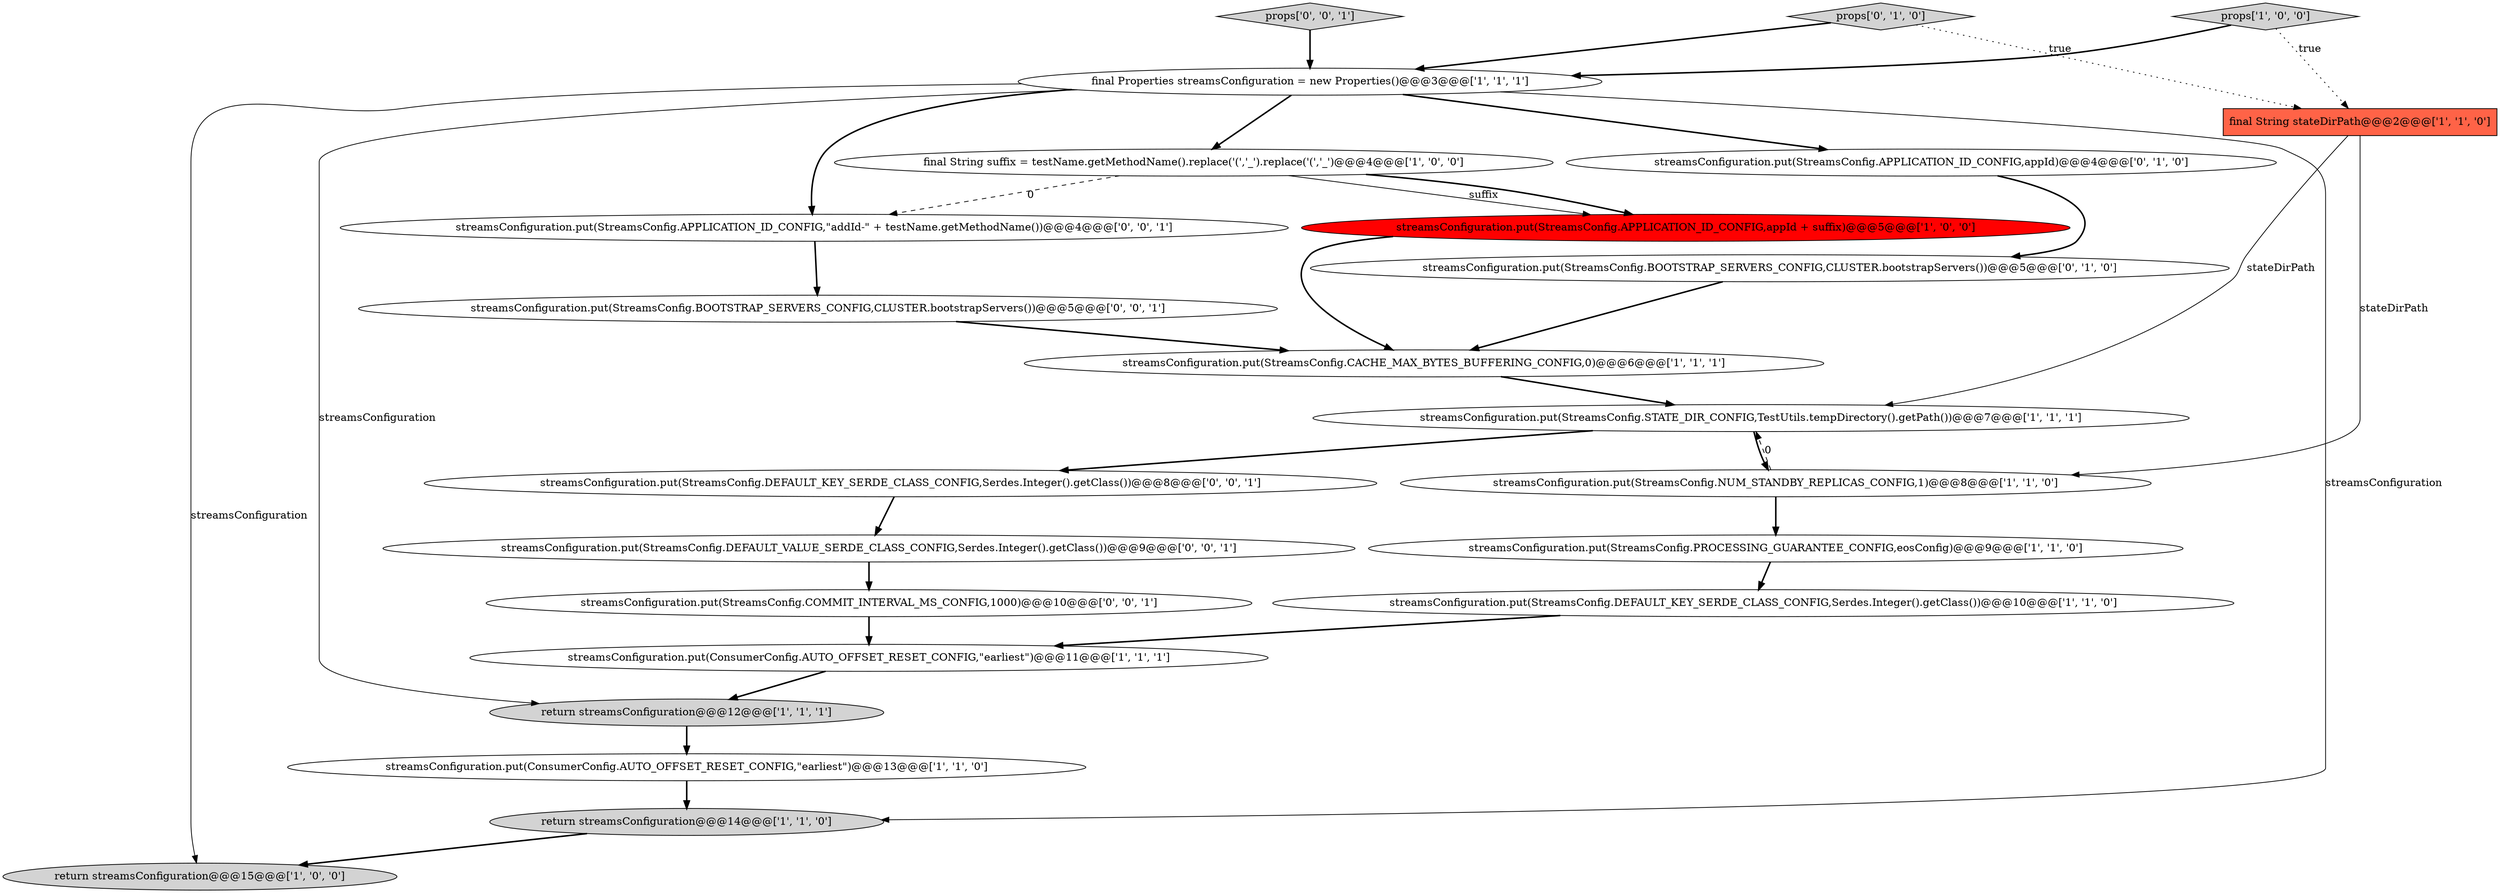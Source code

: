 digraph {
16 [style = filled, label = "streamsConfiguration.put(StreamsConfig.BOOTSTRAP_SERVERS_CONFIG,CLUSTER.bootstrapServers())@@@5@@@['0', '1', '0']", fillcolor = white, shape = ellipse image = "AAA0AAABBB2BBB"];
0 [style = filled, label = "final String suffix = testName.getMethodName().replace('(','_').replace('(','_')@@@4@@@['1', '0', '0']", fillcolor = white, shape = ellipse image = "AAA0AAABBB1BBB"];
18 [style = filled, label = "streamsConfiguration.put(StreamsConfig.DEFAULT_VALUE_SERDE_CLASS_CONFIG,Serdes.Integer().getClass())@@@9@@@['0', '0', '1']", fillcolor = white, shape = ellipse image = "AAA0AAABBB3BBB"];
11 [style = filled, label = "props['1', '0', '0']", fillcolor = lightgray, shape = diamond image = "AAA0AAABBB1BBB"];
6 [style = filled, label = "streamsConfiguration.put(StreamsConfig.CACHE_MAX_BYTES_BUFFERING_CONFIG,0)@@@6@@@['1', '1', '1']", fillcolor = white, shape = ellipse image = "AAA0AAABBB1BBB"];
19 [style = filled, label = "streamsConfiguration.put(StreamsConfig.BOOTSTRAP_SERVERS_CONFIG,CLUSTER.bootstrapServers())@@@5@@@['0', '0', '1']", fillcolor = white, shape = ellipse image = "AAA0AAABBB3BBB"];
8 [style = filled, label = "streamsConfiguration.put(ConsumerConfig.AUTO_OFFSET_RESET_CONFIG,\"earliest\")@@@13@@@['1', '1', '0']", fillcolor = white, shape = ellipse image = "AAA0AAABBB1BBB"];
4 [style = filled, label = "streamsConfiguration.put(StreamsConfig.STATE_DIR_CONFIG,TestUtils.tempDirectory().getPath())@@@7@@@['1', '1', '1']", fillcolor = white, shape = ellipse image = "AAA0AAABBB1BBB"];
13 [style = filled, label = "streamsConfiguration.put(StreamsConfig.DEFAULT_KEY_SERDE_CLASS_CONFIG,Serdes.Integer().getClass())@@@10@@@['1', '1', '0']", fillcolor = white, shape = ellipse image = "AAA0AAABBB1BBB"];
10 [style = filled, label = "streamsConfiguration.put(StreamsConfig.APPLICATION_ID_CONFIG,appId + suffix)@@@5@@@['1', '0', '0']", fillcolor = red, shape = ellipse image = "AAA1AAABBB1BBB"];
3 [style = filled, label = "return streamsConfiguration@@@12@@@['1', '1', '1']", fillcolor = lightgray, shape = ellipse image = "AAA0AAABBB1BBB"];
23 [style = filled, label = "streamsConfiguration.put(StreamsConfig.DEFAULT_KEY_SERDE_CLASS_CONFIG,Serdes.Integer().getClass())@@@8@@@['0', '0', '1']", fillcolor = white, shape = ellipse image = "AAA0AAABBB3BBB"];
7 [style = filled, label = "streamsConfiguration.put(StreamsConfig.PROCESSING_GUARANTEE_CONFIG,eosConfig)@@@9@@@['1', '1', '0']", fillcolor = white, shape = ellipse image = "AAA0AAABBB1BBB"];
2 [style = filled, label = "streamsConfiguration.put(ConsumerConfig.AUTO_OFFSET_RESET_CONFIG,\"earliest\")@@@11@@@['1', '1', '1']", fillcolor = white, shape = ellipse image = "AAA0AAABBB1BBB"];
9 [style = filled, label = "final Properties streamsConfiguration = new Properties()@@@3@@@['1', '1', '1']", fillcolor = white, shape = ellipse image = "AAA0AAABBB1BBB"];
12 [style = filled, label = "return streamsConfiguration@@@15@@@['1', '0', '0']", fillcolor = lightgray, shape = ellipse image = "AAA0AAABBB1BBB"];
14 [style = filled, label = "streamsConfiguration.put(StreamsConfig.NUM_STANDBY_REPLICAS_CONFIG,1)@@@8@@@['1', '1', '0']", fillcolor = white, shape = ellipse image = "AAA0AAABBB1BBB"];
15 [style = filled, label = "props['0', '1', '0']", fillcolor = lightgray, shape = diamond image = "AAA0AAABBB2BBB"];
17 [style = filled, label = "streamsConfiguration.put(StreamsConfig.APPLICATION_ID_CONFIG,appId)@@@4@@@['0', '1', '0']", fillcolor = white, shape = ellipse image = "AAA0AAABBB2BBB"];
1 [style = filled, label = "return streamsConfiguration@@@14@@@['1', '1', '0']", fillcolor = lightgray, shape = ellipse image = "AAA0AAABBB1BBB"];
20 [style = filled, label = "streamsConfiguration.put(StreamsConfig.COMMIT_INTERVAL_MS_CONFIG,1000)@@@10@@@['0', '0', '1']", fillcolor = white, shape = ellipse image = "AAA0AAABBB3BBB"];
5 [style = filled, label = "final String stateDirPath@@@2@@@['1', '1', '0']", fillcolor = tomato, shape = box image = "AAA0AAABBB1BBB"];
21 [style = filled, label = "streamsConfiguration.put(StreamsConfig.APPLICATION_ID_CONFIG,\"addId-\" + testName.getMethodName())@@@4@@@['0', '0', '1']", fillcolor = white, shape = ellipse image = "AAA0AAABBB3BBB"];
22 [style = filled, label = "props['0', '0', '1']", fillcolor = lightgray, shape = diamond image = "AAA0AAABBB3BBB"];
7->13 [style = bold, label=""];
15->5 [style = dotted, label="true"];
4->14 [style = bold, label=""];
9->0 [style = bold, label=""];
21->19 [style = bold, label=""];
0->10 [style = solid, label="suffix"];
16->6 [style = bold, label=""];
2->3 [style = bold, label=""];
22->9 [style = bold, label=""];
5->4 [style = solid, label="stateDirPath"];
9->17 [style = bold, label=""];
11->5 [style = dotted, label="true"];
11->9 [style = bold, label=""];
19->6 [style = bold, label=""];
10->6 [style = bold, label=""];
14->4 [style = dashed, label="0"];
14->7 [style = bold, label=""];
20->2 [style = bold, label=""];
8->1 [style = bold, label=""];
6->4 [style = bold, label=""];
18->20 [style = bold, label=""];
0->10 [style = bold, label=""];
9->3 [style = solid, label="streamsConfiguration"];
9->1 [style = solid, label="streamsConfiguration"];
15->9 [style = bold, label=""];
0->21 [style = dashed, label="0"];
3->8 [style = bold, label=""];
9->21 [style = bold, label=""];
1->12 [style = bold, label=""];
5->14 [style = solid, label="stateDirPath"];
9->12 [style = solid, label="streamsConfiguration"];
23->18 [style = bold, label=""];
4->23 [style = bold, label=""];
17->16 [style = bold, label=""];
13->2 [style = bold, label=""];
}
